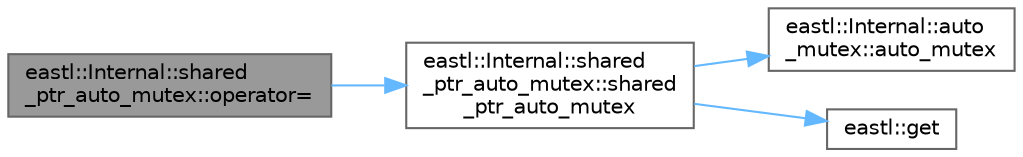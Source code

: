 digraph "eastl::Internal::shared_ptr_auto_mutex::operator="
{
 // LATEX_PDF_SIZE
  bgcolor="transparent";
  edge [fontname=Helvetica,fontsize=10,labelfontname=Helvetica,labelfontsize=10];
  node [fontname=Helvetica,fontsize=10,shape=box,height=0.2,width=0.4];
  rankdir="LR";
  Node1 [id="Node000001",label="eastl::Internal::shared\l_ptr_auto_mutex::operator=",height=0.2,width=0.4,color="gray40", fillcolor="grey60", style="filled", fontcolor="black",tooltip=" "];
  Node1 -> Node2 [id="edge4_Node000001_Node000002",color="steelblue1",style="solid",tooltip=" "];
  Node2 [id="Node000002",label="eastl::Internal::shared\l_ptr_auto_mutex::shared\l_ptr_auto_mutex",height=0.2,width=0.4,color="grey40", fillcolor="white", style="filled",URL="$classeastl_1_1_internal_1_1shared__ptr__auto__mutex.html#a917969caedf71d54fc452784dd2d00a9",tooltip=" "];
  Node2 -> Node3 [id="edge5_Node000002_Node000003",color="steelblue1",style="solid",tooltip=" "];
  Node3 [id="Node000003",label="eastl::Internal::auto\l_mutex::auto_mutex",height=0.2,width=0.4,color="grey40", fillcolor="white", style="filled",URL="$classeastl_1_1_internal_1_1auto__mutex.html#a0e451d83f36509a1647302ebf914c81e",tooltip=" "];
  Node2 -> Node4 [id="edge6_Node000002_Node000004",color="steelblue1",style="solid",tooltip=" "];
  Node4 [id="Node000004",label="eastl::get",height=0.2,width=0.4,color="grey40", fillcolor="white", style="filled",URL="$namespaceeastl.html#ac97dedae1570e2a239ff86cafda745bb",tooltip=" "];
}
